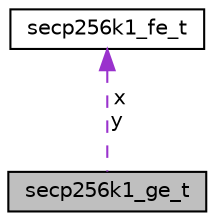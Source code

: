 digraph "secp256k1_ge_t"
{
  edge [fontname="Helvetica",fontsize="10",labelfontname="Helvetica",labelfontsize="10"];
  node [fontname="Helvetica",fontsize="10",shape=record];
  Node1 [label="secp256k1_ge_t",height=0.2,width=0.4,color="black", fillcolor="grey75", style="filled", fontcolor="black"];
  Node2 -> Node1 [dir="back",color="darkorchid3",fontsize="10",style="dashed",label=" x\ny" ,fontname="Helvetica"];
  Node2 [label="secp256k1_fe_t",height=0.2,width=0.4,color="black", fillcolor="white", style="filled",URL="$structsecp256k1__fe__t.html"];
}
